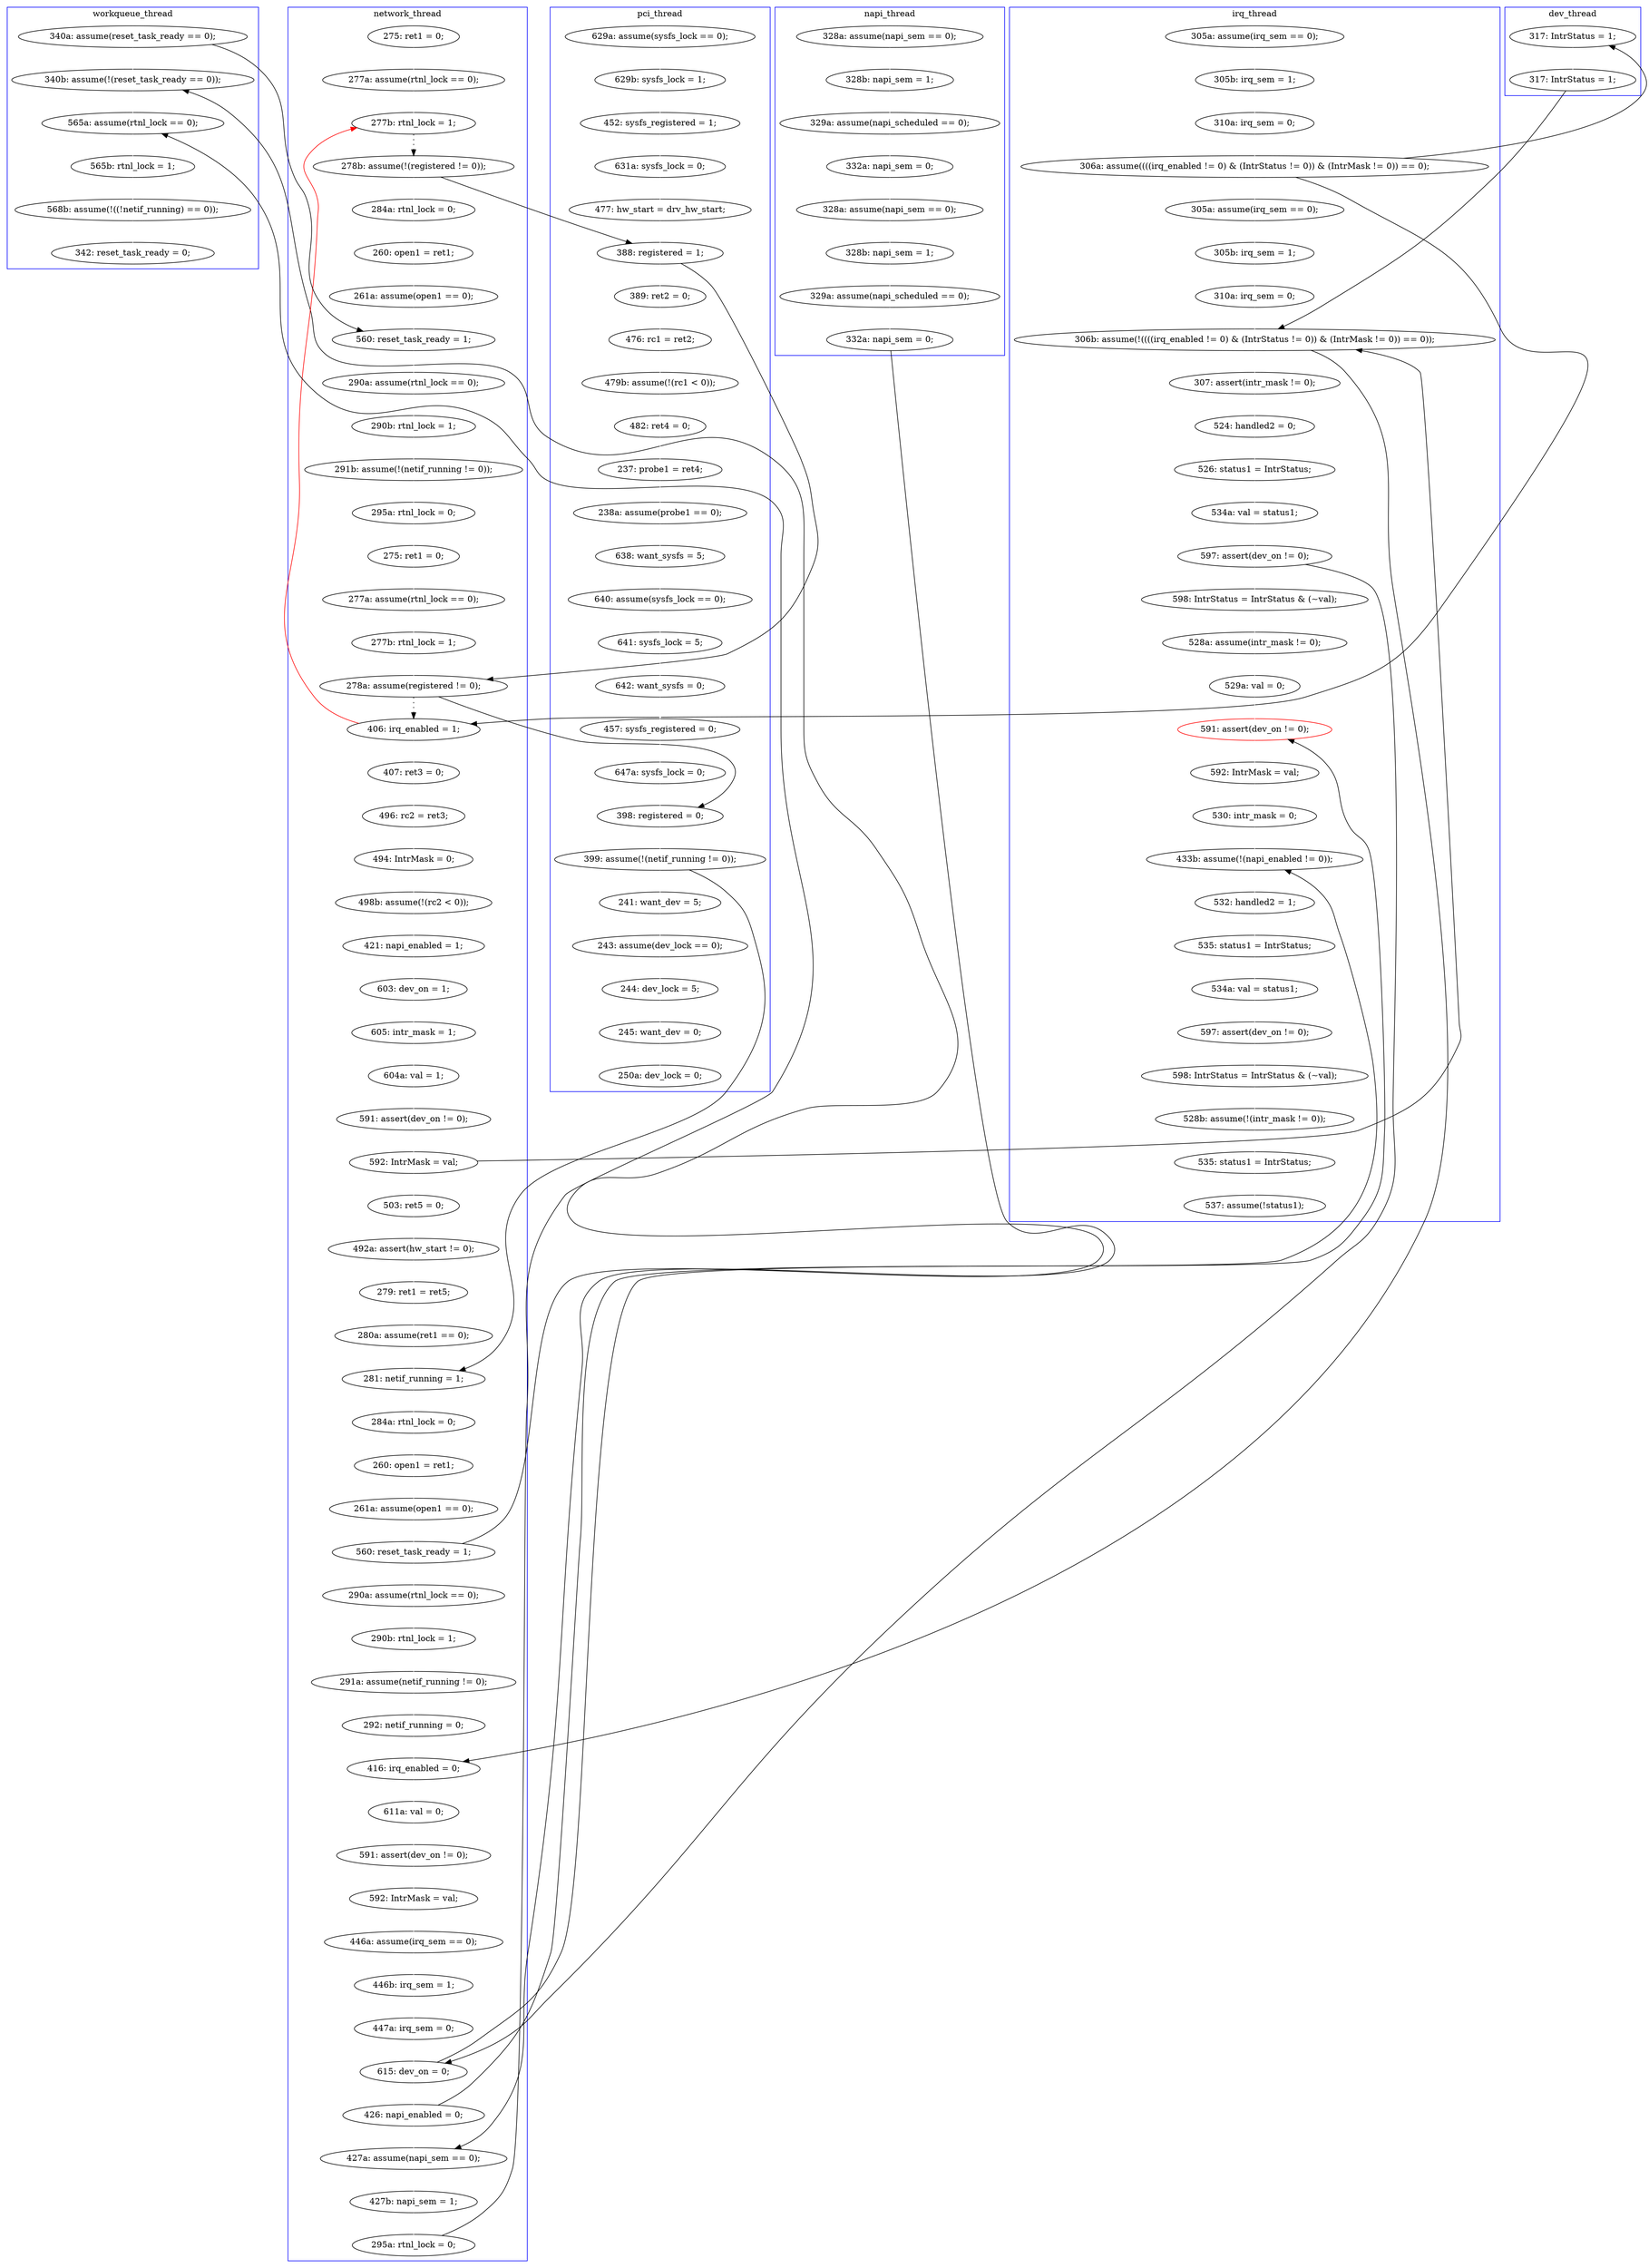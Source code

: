 digraph Counterexample {
	126 -> 129 [color = white, style = solid]
	157 -> 158 [color = white, style = solid]
	133 -> 141 [color = white, style = solid]
	142 -> 143 [color = white, style = solid]
	165 -> 170 [color = white, style = solid]
	197 -> 203 [color = white, style = solid]
	100 -> 125 [color = white, style = solid]
	71 -> 72 [color = white, style = solid]
	247 -> 248 [color = white, style = solid]
	263 -> 264 [color = white, style = solid]
	218 -> 222 [color = white, style = solid]
	269 -> 270 [color = white, style = solid]
	199 -> 217 [color = black, style = solid, constraint = false]
	235 -> 242 [color = white, style = solid]
	146 -> 147 [color = white, style = solid]
	197 -> 230 [color = black, style = solid, constraint = false]
	156 -> 43 [color = red, style = solid, constraint = false]
	60 -> 61 [color = white, style = solid]
	268 -> 269 [color = black, style = solid, constraint = false]
	292 -> 296 [color = white, style = solid]
	80 -> 81 [color = white, style = solid]
	193 -> 217 [color = white, style = solid]
	217 -> 235 [color = white, style = solid]
	103 -> 115 [color = white, style = solid]
	261 -> 280 [color = black, style = solid, constraint = false]
	54 -> 100 [color = black, style = solid, constraint = false]
	79 -> 80 [color = white, style = solid]
	212 -> 218 [color = white, style = solid]
	195 -> 263 [color = black, style = solid, constraint = false]
	141 -> 142 [color = white, style = solid]
	120 -> 168 [color = white, style = solid]
	176 -> 217 [color = black, style = solid, constraint = false]
	270 -> 272 [color = white, style = solid]
	81 -> 84 [color = white, style = solid]
	87 -> 90 [color = white, style = solid]
	171 -> 234 [color = white, style = solid]
	29 -> 30 [color = white, style = solid]
	186 -> 187 [color = white, style = solid]
	57 -> 62 [color = white, style = solid]
	71 -> 145 [color = black, style = solid, constraint = false]
	94 -> 95 [color = white, style = solid]
	217 -> 218 [color = black, style = solid, constraint = false]
	184 -> 185 [color = white, style = solid]
	107 -> 108 [color = white, style = solid]
	30 -> 49 [color = white, style = solid]
	287 -> 291 [color = white, style = solid]
	62 -> 71 [color = white, style = solid]
	113 -> 120 [color = white, style = solid]
	272 -> 300 [color = white, style = solid]
	67 -> 146 [color = white, style = solid]
	67 -> 156 [color = black, style = solid, constraint = false]
	283 -> 287 [color = white, style = solid]
	170 -> 172 [color = white, style = solid]
	224 -> 225 [color = white, style = solid]
	84 -> 107 [color = white, style = solid]
	245 -> 250 [color = white, style = solid]
	246 -> 247 [color = white, style = solid]
	109 -> 110 [color = white, style = solid]
	147 -> 193 [color = white, style = solid]
	76 -> 79 [color = white, style = solid]
	204 -> 206 [color = white, style = solid]
	242 -> 243 [color = white, style = solid]
	233 -> 236 [color = white, style = solid]
	125 -> 126 [color = white, style = solid]
	236 -> 255 [color = white, style = solid]
	276 -> 280 [color = white, style = solid]
	108 -> 109 [color = white, style = solid]
	136 -> 199 [color = white, style = solid]
	98 -> 103 [color = white, style = solid]
	282 -> 283 [color = white, style = solid]
	179 -> 180 [color = white, style = solid]
	273 -> 274 [color = white, style = solid]
	95 -> 98 [color = white, style = solid]
	61 -> 63 [color = white, style = solid]
	42 -> 43 [color = white, style = solid]
	158 -> 160 [color = white, style = solid]
	180 -> 181 [color = white, style = solid]
	296 -> 312 [color = white, style = solid]
	168 -> 171 [color = white, style = solid]
	255 -> 261 [color = white, style = solid]
	175 -> 176 [color = white, style = solid]
	257 -> 258 [color = white, style = solid]
	172 -> 173 [color = white, style = solid]
	222 -> 224 [color = white, style = solid]
	129 -> 133 [color = white, style = solid]
	145 -> 156 [color = black, style = dotted]
	38 -> 42 [color = white, style = solid]
	160 -> 162 [color = white, style = solid]
	43 -> 48 [color = black, style = dotted]
	291 -> 292 [color = white, style = solid]
	176 -> 179 [color = white, style = solid]
	143 -> 145 [color = white, style = solid]
	90 -> 100 [color = white, style = solid]
	280 -> 282 [color = white, style = solid]
	187 -> 190 [color = white, style = solid]
	255 -> 273 [color = black, style = solid, constraint = false]
	225 -> 232 [color = white, style = solid]
	49 -> 57 [color = white, style = solid]
	250 -> 251 [color = white, style = solid]
	54 -> 230 [color = white, style = solid]
	86 -> 87 [color = white, style = solid]
	232 -> 233 [color = white, style = solid]
	312 -> 313 [color = white, style = solid]
	145 -> 168 [color = black, style = solid, constraint = false]
	132 -> 195 [color = white, style = solid]
	48 -> 71 [color = black, style = solid, constraint = false]
	173 -> 175 [color = white, style = solid]
	156 -> 157 [color = white, style = solid]
	243 -> 245 [color = white, style = solid]
	48 -> 86 [color = white, style = solid]
	250 -> 255 [color = black, style = solid, constraint = false]
	206 -> 212 [color = white, style = solid]
	274 -> 276 [color = white, style = solid]
	116 -> 132 [color = white, style = solid]
	234 -> 246 [color = white, style = solid]
	171 -> 185 [color = black, style = solid, constraint = false]
	162 -> 165 [color = white, style = solid]
	251 -> 257 [color = white, style = solid]
	72 -> 76 [color = white, style = solid]
	261 -> 263 [color = white, style = solid]
	190 -> 197 [color = white, style = solid]
	185 -> 186 [color = white, style = solid]
	248 -> 286 [color = white, style = solid]
	110 -> 113 [color = white, style = solid]
	264 -> 268 [color = white, style = solid]
	258 -> 273 [color = white, style = solid]
	181 -> 184 [color = white, style = solid]
	115 -> 116 [color = white, style = solid]
	230 -> 269 [color = white, style = solid]
	67 -> 136 [color = black, style = solid, constraint = false]
	63 -> 67 [color = white, style = solid]
	203 -> 204 [color = white, style = solid]
	subgraph cluster5 {
		label = workqueue_thread
		color = blue
		300  [label = "342: reset_task_ready = 0;"]
		269  [label = "565a: assume(rtnl_lock == 0);"]
		54  [label = "340a: assume(reset_task_ready == 0);"]
		230  [label = "340b: assume(!(reset_task_ready == 0));"]
		270  [label = "565b: rtnl_lock = 1;"]
		272  [label = "568b: assume(!((!netif_running) == 0));"]
	}
	subgraph cluster4 {
		label = napi_thread
		color = blue
		115  [label = "328a: assume(napi_sem == 0);"]
		132  [label = "329a: assume(napi_scheduled == 0);"]
		94  [label = "328a: assume(napi_sem == 0);"]
		103  [label = "332a: napi_sem = 0;"]
		116  [label = "328b: napi_sem = 1;"]
		195  [label = "332a: napi_sem = 0;"]
		95  [label = "328b: napi_sem = 1;"]
		98  [label = "329a: assume(napi_scheduled == 0);"]
	}
	subgraph cluster1 {
		label = pci_thread
		color = blue
		72  [label = "389: ret2 = 0;"]
		113  [label = "457: sysfs_registered = 0;"]
		286  [label = "250a: dev_lock = 0;"]
		246  [label = "243: assume(dev_lock == 0);"]
		71  [label = "388: registered = 1;"]
		49  [label = "452: sysfs_registered = 1;"]
		168  [label = "398: registered = 0;"]
		76  [label = "476: rc1 = ret2;"]
		79  [label = "479b: assume(!(rc1 < 0));"]
		80  [label = "482: ret4 = 0;"]
		62  [label = "477: hw_start = drv_hw_start;"]
		107  [label = "638: want_sysfs = 5;"]
		109  [label = "641: sysfs_lock = 5;"]
		247  [label = "244: dev_lock = 5;"]
		29  [label = "629a: assume(sysfs_lock == 0);"]
		57  [label = "631a: sysfs_lock = 0;"]
		84  [label = "238a: assume(probe1 == 0);"]
		108  [label = "640: assume(sysfs_lock == 0);"]
		110  [label = "642: want_sysfs = 0;"]
		171  [label = "399: assume(!(netif_running != 0));"]
		120  [label = "647a: sysfs_lock = 0;"]
		234  [label = "241: want_dev = 5;"]
		81  [label = "237: probe1 = ret4;"]
		248  [label = "245: want_dev = 0;"]
		30  [label = "629b: sysfs_lock = 1;"]
	}
	subgraph cluster3 {
		label = irq_thread
		color = blue
		193  [label = "310a: irq_sem = 0;"]
		245  [label = "534a: val = status1;"]
		312  [label = "535: status1 = IntrStatus;"]
		217  [label = "306b: assume(!((((irq_enabled != 0) & (IntrStatus != 0)) & (IntrMask != 0)) == 0));"]
		258  [label = "529a: val = 0;"]
		283  [label = "535: status1 = IntrStatus;"]
		251  [label = "598: IntrStatus = IntrStatus & (~val);"]
		291  [label = "597: assert(dev_on != 0);"]
		313  [label = "537: assume(!status1);"]
		292  [label = "598: IntrStatus = IntrStatus & (~val);"]
		287  [label = "534a: val = status1;"]
		235  [label = "307: assert(intr_mask != 0);"]
		146  [label = "305a: assume(irq_sem == 0);"]
		276  [label = "530: intr_mask = 0;"]
		296  [label = "528b: assume(!(intr_mask != 0));"]
		273  [label = "591: assert(dev_on != 0);", color = red]
		61  [label = "305b: irq_sem = 1;"]
		63  [label = "310a: irq_sem = 0;"]
		280  [label = "433b: assume(!(napi_enabled != 0));"]
		274  [label = "592: IntrMask = val;"]
		147  [label = "305b: irq_sem = 1;"]
		67  [label = "306a: assume((((irq_enabled != 0) & (IntrStatus != 0)) & (IntrMask != 0)) == 0);"]
		257  [label = "528a: assume(intr_mask != 0);"]
		282  [label = "532: handled2 = 1;"]
		60  [label = "305a: assume(irq_sem == 0);"]
		250  [label = "597: assert(dev_on != 0);"]
		242  [label = "524: handled2 = 0;"]
		243  [label = "526: status1 = IntrStatus;"]
	}
	subgraph cluster2 {
		label = network_thread
		color = blue
		176  [label = "592: IntrMask = val;"]
		125  [label = "290a: assume(rtnl_lock == 0);"]
		261  [label = "426: napi_enabled = 0;"]
		185  [label = "281: netif_running = 1;"]
		42  [label = "277a: assume(rtnl_lock == 0);"]
		156  [label = "406: irq_enabled = 1;"]
		181  [label = "279: ret1 = ret5;"]
		187  [label = "260: open1 = ret1;"]
		142  [label = "277a: assume(rtnl_lock == 0);"]
		172  [label = "605: intr_mask = 1;"]
		236  [label = "447a: irq_sem = 0;"]
		38  [label = "275: ret1 = 0;"]
		222  [label = "611a: val = 0;"]
		129  [label = "291b: assume(!(netif_running != 0));"]
		170  [label = "603: dev_on = 1;"]
		218  [label = "416: irq_enabled = 0;"]
		180  [label = "492a: assert(hw_start != 0);"]
		175  [label = "591: assert(dev_on != 0);"]
		48  [label = "278b: assume(!(registered != 0));"]
		224  [label = "591: assert(dev_on != 0);"]
		186  [label = "284a: rtnl_lock = 0;"]
		173  [label = "604a: val = 1;"]
		233  [label = "446b: irq_sem = 1;"]
		158  [label = "496: rc2 = ret3;"]
		264  [label = "427b: napi_sem = 1;"]
		160  [label = "494: IntrMask = 0;"]
		162  [label = "498b: assume(!(rc2 < 0));"]
		203  [label = "290a: assume(rtnl_lock == 0);"]
		133  [label = "295a: rtnl_lock = 0;"]
		100  [label = "560: reset_task_ready = 1;"]
		263  [label = "427a: assume(napi_sem == 0);"]
		157  [label = "407: ret3 = 0;"]
		141  [label = "275: ret1 = 0;"]
		43  [label = "277b: rtnl_lock = 1;"]
		225  [label = "592: IntrMask = val;"]
		87  [label = "260: open1 = ret1;"]
		86  [label = "284a: rtnl_lock = 0;"]
		179  [label = "503: ret5 = 0;"]
		143  [label = "277b: rtnl_lock = 1;"]
		126  [label = "290b: rtnl_lock = 1;"]
		268  [label = "295a: rtnl_lock = 0;"]
		165  [label = "421: napi_enabled = 1;"]
		145  [label = "278a: assume(registered != 0);"]
		204  [label = "290b: rtnl_lock = 1;"]
		212  [label = "292: netif_running = 0;"]
		184  [label = "280a: assume(ret1 == 0);"]
		190  [label = "261a: assume(open1 == 0);"]
		206  [label = "291a: assume(netif_running != 0);"]
		232  [label = "446a: assume(irq_sem == 0);"]
		90  [label = "261a: assume(open1 == 0);"]
		255  [label = "615: dev_on = 0;"]
		197  [label = "560: reset_task_ready = 1;"]
	}
	subgraph cluster7 {
		label = dev_thread
		color = blue
		199  [label = "317: IntrStatus = 1;"]
		136  [label = "317: IntrStatus = 1;"]
	}
}